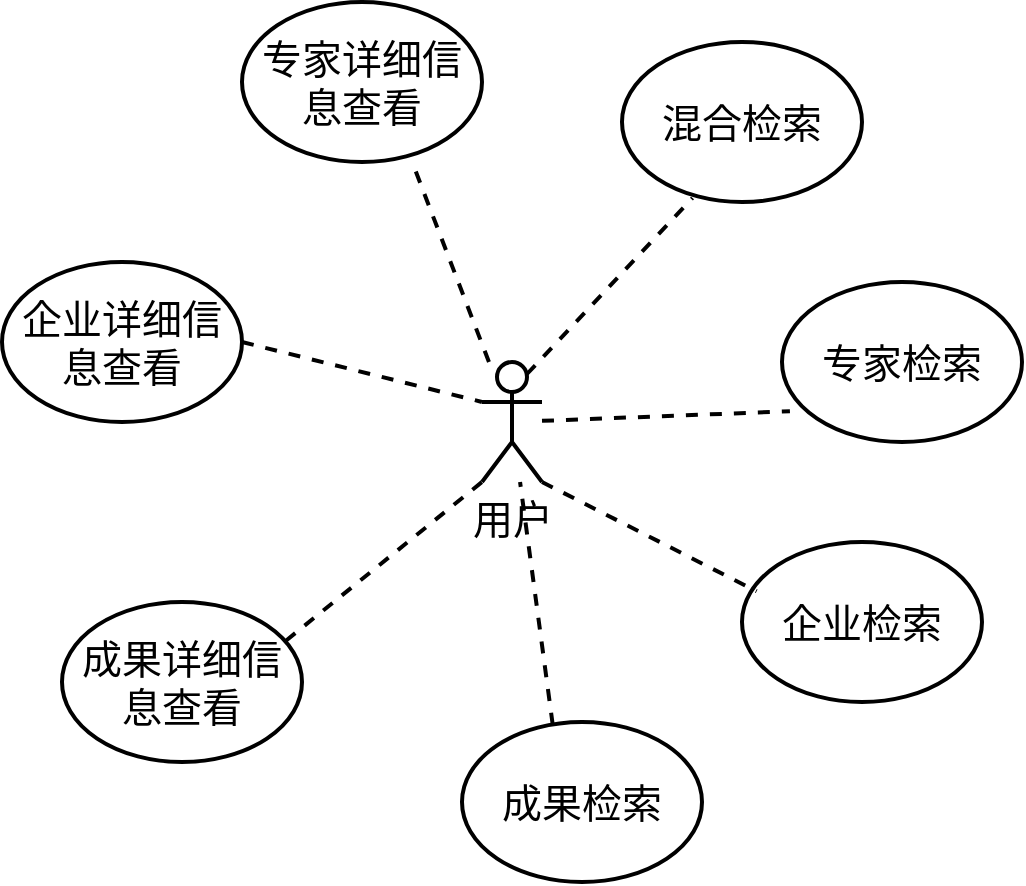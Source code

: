 <mxfile version="24.1.0" type="github">
  <diagram name="Page-1" id="c4acf3e9-155e-7222-9cf6-157b1a14988f">
    <mxGraphModel dx="946" dy="673" grid="1" gridSize="10" guides="1" tooltips="1" connect="1" arrows="1" fold="1" page="1" pageScale="1" pageWidth="850" pageHeight="1100" background="none" math="0" shadow="0">
      <root>
        <mxCell id="0" />
        <mxCell id="1" parent="0" />
        <mxCell id="G2VUMVJBavb5kRMbLVS6-1" value="用户" style="shape=umlActor;verticalLabelPosition=bottom;verticalAlign=top;html=1;outlineConnect=0;fontSize=20;strokeWidth=2;" vertex="1" parent="1">
          <mxGeometry x="330" y="290" width="30" height="60" as="geometry" />
        </mxCell>
        <mxCell id="G2VUMVJBavb5kRMbLVS6-4" value="混合检索" style="ellipse;whiteSpace=wrap;html=1;fontSize=20;strokeWidth=2;" vertex="1" parent="1">
          <mxGeometry x="400" y="130" width="120" height="80" as="geometry" />
        </mxCell>
        <mxCell id="G2VUMVJBavb5kRMbLVS6-5" value="专家检索" style="ellipse;whiteSpace=wrap;html=1;fontSize=20;strokeWidth=2;" vertex="1" parent="1">
          <mxGeometry x="480" y="250" width="120" height="80" as="geometry" />
        </mxCell>
        <mxCell id="G2VUMVJBavb5kRMbLVS6-6" value="企业检索" style="ellipse;whiteSpace=wrap;html=1;fontSize=20;strokeWidth=2;" vertex="1" parent="1">
          <mxGeometry x="460" y="380" width="120" height="80" as="geometry" />
        </mxCell>
        <mxCell id="G2VUMVJBavb5kRMbLVS6-7" value="成果检索" style="ellipse;whiteSpace=wrap;html=1;fontSize=20;strokeWidth=2;" vertex="1" parent="1">
          <mxGeometry x="320" y="470" width="120" height="80" as="geometry" />
        </mxCell>
        <mxCell id="G2VUMVJBavb5kRMbLVS6-8" value="专家详细信息查看" style="ellipse;whiteSpace=wrap;html=1;fontSize=20;strokeWidth=2;" vertex="1" parent="1">
          <mxGeometry x="210" y="110" width="120" height="80" as="geometry" />
        </mxCell>
        <mxCell id="G2VUMVJBavb5kRMbLVS6-9" value="企业详细信息查看" style="ellipse;whiteSpace=wrap;html=1;fontSize=20;strokeWidth=2;" vertex="1" parent="1">
          <mxGeometry x="90" y="240" width="120" height="80" as="geometry" />
        </mxCell>
        <mxCell id="G2VUMVJBavb5kRMbLVS6-10" value="成果详细信息查看" style="ellipse;whiteSpace=wrap;html=1;fontSize=20;strokeWidth=2;" vertex="1" parent="1">
          <mxGeometry x="120" y="410" width="120" height="80" as="geometry" />
        </mxCell>
        <mxCell id="G2VUMVJBavb5kRMbLVS6-11" value="" style="endArrow=none;dashed=1;html=1;rounded=0;exitX=0.75;exitY=0.1;exitDx=0;exitDy=0;exitPerimeter=0;entryX=0.294;entryY=0.975;entryDx=0;entryDy=0;entryPerimeter=0;strokeWidth=2;" edge="1" parent="1" source="G2VUMVJBavb5kRMbLVS6-1" target="G2VUMVJBavb5kRMbLVS6-4">
          <mxGeometry width="50" height="50" relative="1" as="geometry">
            <mxPoint x="690" y="150" as="sourcePoint" />
            <mxPoint x="740" y="100" as="targetPoint" />
          </mxGeometry>
        </mxCell>
        <mxCell id="G2VUMVJBavb5kRMbLVS6-12" value="" style="endArrow=none;dashed=1;html=1;rounded=0;entryX=0.033;entryY=0.808;entryDx=0;entryDy=0;entryPerimeter=0;strokeWidth=2;" edge="1" parent="1" source="G2VUMVJBavb5kRMbLVS6-1" target="G2VUMVJBavb5kRMbLVS6-5">
          <mxGeometry width="50" height="50" relative="1" as="geometry">
            <mxPoint x="420" y="400" as="sourcePoint" />
            <mxPoint x="470" y="350" as="targetPoint" />
          </mxGeometry>
        </mxCell>
        <mxCell id="G2VUMVJBavb5kRMbLVS6-13" value="" style="endArrow=none;dashed=1;html=1;rounded=0;entryX=0.061;entryY=0.308;entryDx=0;entryDy=0;entryPerimeter=0;exitX=1;exitY=1;exitDx=0;exitDy=0;exitPerimeter=0;strokeWidth=2;" edge="1" parent="1" source="G2VUMVJBavb5kRMbLVS6-1" target="G2VUMVJBavb5kRMbLVS6-6">
          <mxGeometry width="50" height="50" relative="1" as="geometry">
            <mxPoint x="380" y="450" as="sourcePoint" />
            <mxPoint x="430" y="400" as="targetPoint" />
          </mxGeometry>
        </mxCell>
        <mxCell id="G2VUMVJBavb5kRMbLVS6-14" value="" style="endArrow=none;dashed=1;html=1;rounded=0;entryX=0;entryY=0.333;entryDx=0;entryDy=0;entryPerimeter=0;exitX=1;exitY=0.5;exitDx=0;exitDy=0;strokeWidth=2;" edge="1" parent="1" source="G2VUMVJBavb5kRMbLVS6-9" target="G2VUMVJBavb5kRMbLVS6-1">
          <mxGeometry width="50" height="50" relative="1" as="geometry">
            <mxPoint x="40" y="420" as="sourcePoint" />
            <mxPoint x="90" y="370" as="targetPoint" />
          </mxGeometry>
        </mxCell>
        <mxCell id="G2VUMVJBavb5kRMbLVS6-15" value="" style="endArrow=none;dashed=1;html=1;rounded=0;entryX=0;entryY=1;entryDx=0;entryDy=0;entryPerimeter=0;exitX=0.933;exitY=0.242;exitDx=0;exitDy=0;exitPerimeter=0;strokeWidth=2;" edge="1" parent="1" source="G2VUMVJBavb5kRMbLVS6-10" target="G2VUMVJBavb5kRMbLVS6-1">
          <mxGeometry width="50" height="50" relative="1" as="geometry">
            <mxPoint x="290" y="490" as="sourcePoint" />
            <mxPoint x="340" y="440" as="targetPoint" />
          </mxGeometry>
        </mxCell>
        <mxCell id="G2VUMVJBavb5kRMbLVS6-16" value="" style="endArrow=none;dashed=1;html=1;rounded=0;entryX=0.711;entryY=1.008;entryDx=0;entryDy=0;entryPerimeter=0;strokeWidth=2;" edge="1" parent="1" source="G2VUMVJBavb5kRMbLVS6-1" target="G2VUMVJBavb5kRMbLVS6-8">
          <mxGeometry width="50" height="50" relative="1" as="geometry">
            <mxPoint x="310" y="270" as="sourcePoint" />
            <mxPoint x="360" y="220" as="targetPoint" />
          </mxGeometry>
        </mxCell>
        <mxCell id="G2VUMVJBavb5kRMbLVS6-17" value="" style="endArrow=none;dashed=1;html=1;rounded=0;exitX=0.378;exitY=0.017;exitDx=0;exitDy=0;exitPerimeter=0;strokeWidth=2;" edge="1" parent="1" source="G2VUMVJBavb5kRMbLVS6-7" target="G2VUMVJBavb5kRMbLVS6-1">
          <mxGeometry width="50" height="50" relative="1" as="geometry">
            <mxPoint x="250" y="620" as="sourcePoint" />
            <mxPoint x="300" y="570" as="targetPoint" />
          </mxGeometry>
        </mxCell>
      </root>
    </mxGraphModel>
  </diagram>
</mxfile>
